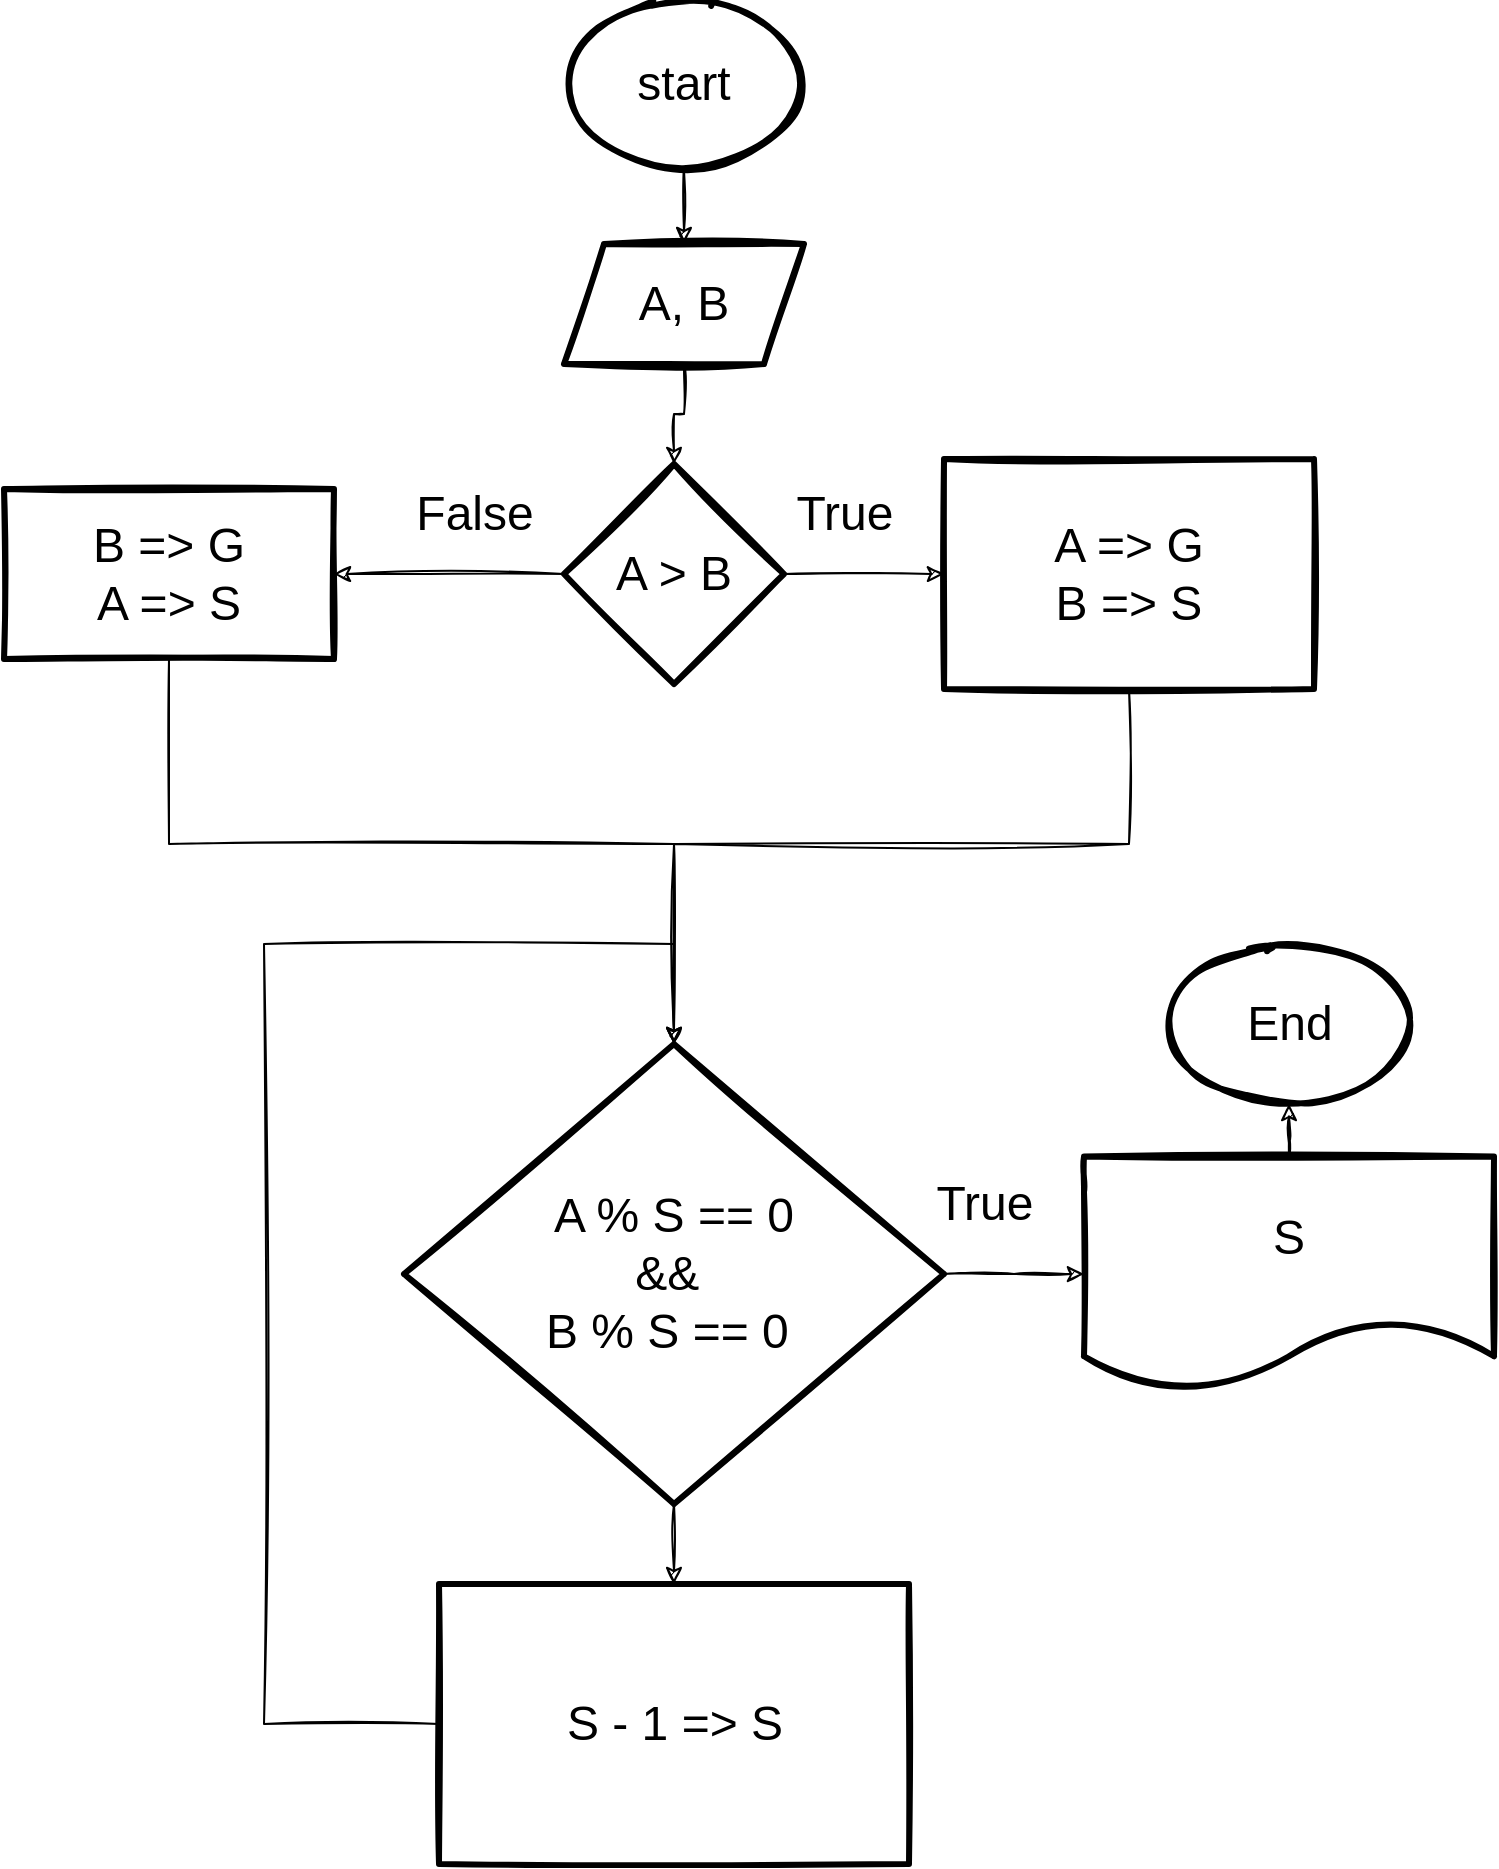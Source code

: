 <mxfile version="14.1.5" type="device" pages="3"><diagram id="ey1fJHhjBKY_LteAhVk7" name="Page-1"><mxGraphModel dx="1021" dy="668" grid="1" gridSize="10" guides="1" tooltips="1" connect="1" arrows="1" fold="1" page="1" pageScale="1" pageWidth="850" pageHeight="1100" math="0" shadow="0"><root><mxCell id="0"/><mxCell id="1" parent="0"/><mxCell id="92WOHhclGYXzzgcZ0rN0-4" value="" style="edgeStyle=orthogonalEdgeStyle;rounded=0;sketch=1;orthogonalLoop=1;jettySize=auto;html=1;fontSize=24;" edge="1" parent="1" source="92WOHhclGYXzzgcZ0rN0-1" target="92WOHhclGYXzzgcZ0rN0-3"><mxGeometry relative="1" as="geometry"/></mxCell><mxCell id="92WOHhclGYXzzgcZ0rN0-1" value="start" style="ellipse;whiteSpace=wrap;html=1;strokeWidth=3;fontSize=24;sketch=1;" vertex="1" parent="1"><mxGeometry x="350" y="40" width="120" height="80" as="geometry"/></mxCell><mxCell id="92WOHhclGYXzzgcZ0rN0-6" value="" style="edgeStyle=orthogonalEdgeStyle;rounded=0;sketch=1;orthogonalLoop=1;jettySize=auto;html=1;fontSize=24;" edge="1" parent="1" source="92WOHhclGYXzzgcZ0rN0-3" target="92WOHhclGYXzzgcZ0rN0-5"><mxGeometry relative="1" as="geometry"/></mxCell><mxCell id="92WOHhclGYXzzgcZ0rN0-3" value="A, B" style="shape=parallelogram;perimeter=parallelogramPerimeter;whiteSpace=wrap;html=1;fixedSize=1;fontSize=24;strokeWidth=3;sketch=1;" vertex="1" parent="1"><mxGeometry x="350" y="160" width="120" height="60" as="geometry"/></mxCell><mxCell id="92WOHhclGYXzzgcZ0rN0-8" value="" style="edgeStyle=orthogonalEdgeStyle;rounded=0;sketch=1;orthogonalLoop=1;jettySize=auto;html=1;fontSize=24;" edge="1" parent="1" source="92WOHhclGYXzzgcZ0rN0-5" target="92WOHhclGYXzzgcZ0rN0-7"><mxGeometry relative="1" as="geometry"/></mxCell><mxCell id="92WOHhclGYXzzgcZ0rN0-10" value="" style="edgeStyle=orthogonalEdgeStyle;rounded=0;sketch=1;orthogonalLoop=1;jettySize=auto;html=1;fontSize=24;" edge="1" parent="1" source="92WOHhclGYXzzgcZ0rN0-5" target="92WOHhclGYXzzgcZ0rN0-9"><mxGeometry relative="1" as="geometry"/></mxCell><mxCell id="92WOHhclGYXzzgcZ0rN0-5" value="A &amp;gt; B" style="rhombus;whiteSpace=wrap;html=1;fontSize=24;strokeWidth=3;sketch=1;" vertex="1" parent="1"><mxGeometry x="350" y="270" width="110" height="110" as="geometry"/></mxCell><mxCell id="92WOHhclGYXzzgcZ0rN0-16" value="" style="edgeStyle=orthogonalEdgeStyle;rounded=0;sketch=1;orthogonalLoop=1;jettySize=auto;html=1;fontSize=24;" edge="1" parent="1" source="92WOHhclGYXzzgcZ0rN0-7"><mxGeometry relative="1" as="geometry"><mxPoint x="405" y="560" as="targetPoint"/><Array as="points"><mxPoint x="633" y="460"/><mxPoint x="405" y="460"/></Array></mxGeometry></mxCell><mxCell id="92WOHhclGYXzzgcZ0rN0-7" value="A =&amp;gt; G&lt;br&gt;B =&amp;gt; S" style="whiteSpace=wrap;html=1;fontSize=24;strokeWidth=3;sketch=1;" vertex="1" parent="1"><mxGeometry x="540" y="267.5" width="185" height="115" as="geometry"/></mxCell><mxCell id="92WOHhclGYXzzgcZ0rN0-17" style="edgeStyle=orthogonalEdgeStyle;rounded=0;sketch=1;orthogonalLoop=1;jettySize=auto;html=1;entryX=0.5;entryY=0;entryDx=0;entryDy=0;fontSize=24;" edge="1" parent="1" source="92WOHhclGYXzzgcZ0rN0-9"><mxGeometry relative="1" as="geometry"><mxPoint x="405" y="560" as="targetPoint"/><Array as="points"><mxPoint x="153" y="460"/><mxPoint x="405" y="460"/></Array></mxGeometry></mxCell><mxCell id="92WOHhclGYXzzgcZ0rN0-9" value="B =&amp;gt; G&lt;br&gt;A =&amp;gt; S" style="whiteSpace=wrap;html=1;fontSize=24;strokeWidth=3;sketch=1;" vertex="1" parent="1"><mxGeometry x="70" y="282.5" width="165" height="85" as="geometry"/></mxCell><mxCell id="92WOHhclGYXzzgcZ0rN0-11" value="False" style="text;html=1;align=center;verticalAlign=middle;resizable=0;points=[];autosize=1;fontSize=24;" vertex="1" parent="1"><mxGeometry x="270" y="280" width="70" height="30" as="geometry"/></mxCell><mxCell id="92WOHhclGYXzzgcZ0rN0-12" value="True" style="text;html=1;align=center;verticalAlign=middle;resizable=0;points=[];autosize=1;fontSize=24;" vertex="1" parent="1"><mxGeometry x="460" y="280" width="60" height="30" as="geometry"/></mxCell><mxCell id="92WOHhclGYXzzgcZ0rN0-27" value="" style="edgeStyle=orthogonalEdgeStyle;rounded=0;sketch=1;orthogonalLoop=1;jettySize=auto;html=1;fontSize=24;" edge="1" parent="1" source="92WOHhclGYXzzgcZ0rN0-25" target="92WOHhclGYXzzgcZ0rN0-26"><mxGeometry relative="1" as="geometry"/></mxCell><mxCell id="92WOHhclGYXzzgcZ0rN0-32" value="" style="edgeStyle=orthogonalEdgeStyle;rounded=0;sketch=1;orthogonalLoop=1;jettySize=auto;html=1;fontSize=24;" edge="1" parent="1" source="92WOHhclGYXzzgcZ0rN0-25" target="92WOHhclGYXzzgcZ0rN0-31"><mxGeometry relative="1" as="geometry"/></mxCell><mxCell id="92WOHhclGYXzzgcZ0rN0-25" value="A % S == 0&lt;br&gt;&amp;amp;&amp;amp;&amp;nbsp;&lt;br&gt;B % S == 0&amp;nbsp;" style="rhombus;whiteSpace=wrap;html=1;sketch=1;strokeWidth=3;fontSize=24;" vertex="1" parent="1"><mxGeometry x="270" y="560" width="270" height="230" as="geometry"/></mxCell><mxCell id="92WOHhclGYXzzgcZ0rN0-29" value="" style="edgeStyle=orthogonalEdgeStyle;rounded=0;sketch=1;orthogonalLoop=1;jettySize=auto;html=1;fontSize=24;" edge="1" parent="1" source="92WOHhclGYXzzgcZ0rN0-26" target="92WOHhclGYXzzgcZ0rN0-28"><mxGeometry relative="1" as="geometry"/></mxCell><mxCell id="92WOHhclGYXzzgcZ0rN0-26" value="S" style="shape=document;whiteSpace=wrap;html=1;boundedLbl=1;fontSize=24;strokeWidth=3;sketch=1;" vertex="1" parent="1"><mxGeometry x="610" y="616.25" width="205" height="117.5" as="geometry"/></mxCell><mxCell id="92WOHhclGYXzzgcZ0rN0-28" value="End" style="ellipse;whiteSpace=wrap;html=1;fontSize=24;strokeWidth=3;sketch=1;" vertex="1" parent="1"><mxGeometry x="652.5" y="510" width="120" height="80" as="geometry"/></mxCell><mxCell id="92WOHhclGYXzzgcZ0rN0-30" value="True" style="text;html=1;align=center;verticalAlign=middle;resizable=0;points=[];autosize=1;fontSize=24;" vertex="1" parent="1"><mxGeometry x="530" y="625" width="60" height="30" as="geometry"/></mxCell><mxCell id="92WOHhclGYXzzgcZ0rN0-33" style="edgeStyle=orthogonalEdgeStyle;rounded=0;sketch=1;orthogonalLoop=1;jettySize=auto;html=1;fontSize=24;entryX=0.5;entryY=0;entryDx=0;entryDy=0;" edge="1" parent="1" source="92WOHhclGYXzzgcZ0rN0-31" target="92WOHhclGYXzzgcZ0rN0-25"><mxGeometry relative="1" as="geometry"><mxPoint x="230" y="510" as="targetPoint"/><Array as="points"><mxPoint x="200" y="900"/><mxPoint x="200" y="510"/><mxPoint x="405" y="510"/></Array></mxGeometry></mxCell><mxCell id="92WOHhclGYXzzgcZ0rN0-31" value="S - 1 =&amp;gt; S" style="whiteSpace=wrap;html=1;fontSize=24;strokeWidth=3;sketch=1;" vertex="1" parent="1"><mxGeometry x="287.5" y="830" width="235" height="140" as="geometry"/></mxCell></root></mxGraphModel></diagram><diagram id="Nb9POTKeg8sdUBZX1-7E" name="Page-2"><mxGraphModel dx="1240" dy="811" grid="1" gridSize="10" guides="1" tooltips="1" connect="1" arrows="1" fold="1" page="1" pageScale="1" pageWidth="850" pageHeight="1100" math="0" shadow="0"><root><mxCell id="jw0uhav-gxCbSe_Ndrpp-0"/><mxCell id="jw0uhav-gxCbSe_Ndrpp-1" parent="jw0uhav-gxCbSe_Ndrpp-0"/><mxCell id="jw0uhav-gxCbSe_Ndrpp-7" value="" style="edgeStyle=orthogonalEdgeStyle;rounded=0;sketch=1;orthogonalLoop=1;jettySize=auto;html=1;fontSize=24;" edge="1" parent="jw0uhav-gxCbSe_Ndrpp-1" source="jw0uhav-gxCbSe_Ndrpp-5" target="jw0uhav-gxCbSe_Ndrpp-6"><mxGeometry relative="1" as="geometry"/></mxCell><mxCell id="jw0uhav-gxCbSe_Ndrpp-5" value="Start" style="ellipse;whiteSpace=wrap;html=1;sketch=1;strokeWidth=3;fontSize=24;" vertex="1" parent="jw0uhav-gxCbSe_Ndrpp-1"><mxGeometry x="360" y="40" width="120" height="80" as="geometry"/></mxCell><mxCell id="jw0uhav-gxCbSe_Ndrpp-9" value="" style="edgeStyle=orthogonalEdgeStyle;rounded=0;sketch=1;orthogonalLoop=1;jettySize=auto;html=1;fontSize=24;" edge="1" parent="jw0uhav-gxCbSe_Ndrpp-1" source="jw0uhav-gxCbSe_Ndrpp-6" target="jw0uhav-gxCbSe_Ndrpp-8"><mxGeometry relative="1" as="geometry"/></mxCell><mxCell id="jw0uhav-gxCbSe_Ndrpp-6" value="A,B" style="shape=parallelogram;perimeter=parallelogramPerimeter;whiteSpace=wrap;html=1;fixedSize=1;fontSize=24;strokeWidth=3;sketch=1;" vertex="1" parent="jw0uhav-gxCbSe_Ndrpp-1"><mxGeometry x="360" y="150" width="120" height="60" as="geometry"/></mxCell><mxCell id="jw0uhav-gxCbSe_Ndrpp-11" value="" style="edgeStyle=orthogonalEdgeStyle;rounded=0;sketch=1;orthogonalLoop=1;jettySize=auto;html=1;fontSize=24;" edge="1" parent="jw0uhav-gxCbSe_Ndrpp-1" source="jw0uhav-gxCbSe_Ndrpp-8" target="jw0uhav-gxCbSe_Ndrpp-10"><mxGeometry relative="1" as="geometry"/></mxCell><mxCell id="jw0uhav-gxCbSe_Ndrpp-14" value="" style="edgeStyle=orthogonalEdgeStyle;rounded=0;sketch=1;orthogonalLoop=1;jettySize=auto;html=1;fontSize=24;" edge="1" parent="jw0uhav-gxCbSe_Ndrpp-1" source="jw0uhav-gxCbSe_Ndrpp-8" target="jw0uhav-gxCbSe_Ndrpp-13"><mxGeometry relative="1" as="geometry"/></mxCell><mxCell id="jw0uhav-gxCbSe_Ndrpp-8" value="A &amp;gt; B" style="rhombus;whiteSpace=wrap;html=1;fontSize=24;strokeWidth=3;sketch=1;" vertex="1" parent="jw0uhav-gxCbSe_Ndrpp-1"><mxGeometry x="335" y="250" width="170" height="170" as="geometry"/></mxCell><mxCell id="jw0uhav-gxCbSe_Ndrpp-18" value="" style="edgeStyle=orthogonalEdgeStyle;rounded=0;sketch=1;orthogonalLoop=1;jettySize=auto;html=1;fontSize=24;" edge="1" parent="jw0uhav-gxCbSe_Ndrpp-1" source="jw0uhav-gxCbSe_Ndrpp-10" target="jw0uhav-gxCbSe_Ndrpp-17"><mxGeometry relative="1" as="geometry"><Array as="points"><mxPoint x="700" y="470"/><mxPoint x="420" y="470"/></Array></mxGeometry></mxCell><mxCell id="jw0uhav-gxCbSe_Ndrpp-10" value="A =&amp;gt; G&lt;br&gt;B =&amp;gt; S" style="whiteSpace=wrap;html=1;fontSize=24;strokeWidth=3;sketch=1;" vertex="1" parent="jw0uhav-gxCbSe_Ndrpp-1"><mxGeometry x="590" y="257.5" width="220" height="155" as="geometry"/></mxCell><mxCell id="jw0uhav-gxCbSe_Ndrpp-12" value="True" style="text;html=1;align=center;verticalAlign=middle;resizable=0;points=[];autosize=1;fontSize=24;" vertex="1" parent="jw0uhav-gxCbSe_Ndrpp-1"><mxGeometry x="510" y="295" width="60" height="30" as="geometry"/></mxCell><mxCell id="jw0uhav-gxCbSe_Ndrpp-19" style="edgeStyle=orthogonalEdgeStyle;rounded=0;sketch=1;orthogonalLoop=1;jettySize=auto;html=1;fontSize=24;" edge="1" parent="jw0uhav-gxCbSe_Ndrpp-1" source="jw0uhav-gxCbSe_Ndrpp-13" target="jw0uhav-gxCbSe_Ndrpp-17"><mxGeometry relative="1" as="geometry"><Array as="points"><mxPoint x="125" y="470"/><mxPoint x="420" y="470"/></Array></mxGeometry></mxCell><mxCell id="jw0uhav-gxCbSe_Ndrpp-13" value="B =&amp;gt; G&lt;br&gt;A =&amp;gt; S" style="whiteSpace=wrap;html=1;fontSize=24;strokeWidth=3;sketch=1;" vertex="1" parent="jw0uhav-gxCbSe_Ndrpp-1"><mxGeometry x="50" y="272.5" width="150" height="125" as="geometry"/></mxCell><mxCell id="jw0uhav-gxCbSe_Ndrpp-15" value="False" style="text;html=1;align=center;verticalAlign=middle;resizable=0;points=[];autosize=1;fontSize=24;" vertex="1" parent="jw0uhav-gxCbSe_Ndrpp-1"><mxGeometry x="265" y="295" width="70" height="30" as="geometry"/></mxCell><mxCell id="jw0uhav-gxCbSe_Ndrpp-21" value="" style="edgeStyle=orthogonalEdgeStyle;rounded=0;sketch=1;orthogonalLoop=1;jettySize=auto;html=1;fontSize=24;" edge="1" parent="jw0uhav-gxCbSe_Ndrpp-1" source="jw0uhav-gxCbSe_Ndrpp-17" target="jw0uhav-gxCbSe_Ndrpp-20"><mxGeometry relative="1" as="geometry"/></mxCell><mxCell id="jw0uhav-gxCbSe_Ndrpp-25" value="" style="edgeStyle=orthogonalEdgeStyle;rounded=0;sketch=1;orthogonalLoop=1;jettySize=auto;html=1;fontSize=24;" edge="1" parent="jw0uhav-gxCbSe_Ndrpp-1" source="jw0uhav-gxCbSe_Ndrpp-17" target="jw0uhav-gxCbSe_Ndrpp-24"><mxGeometry relative="1" as="geometry"/></mxCell><mxCell id="jw0uhav-gxCbSe_Ndrpp-17" value="A % S == 0&lt;br&gt;&amp;amp;&amp;amp;&amp;nbsp;&lt;br&gt;B % S == 0" style="rhombus;whiteSpace=wrap;html=1;fontSize=24;strokeWidth=3;sketch=1;" vertex="1" parent="jw0uhav-gxCbSe_Ndrpp-1"><mxGeometry x="305" y="540" width="230" height="280" as="geometry"/></mxCell><mxCell id="jw0uhav-gxCbSe_Ndrpp-23" value="" style="edgeStyle=orthogonalEdgeStyle;rounded=0;sketch=1;orthogonalLoop=1;jettySize=auto;html=1;fontSize=24;" edge="1" parent="jw0uhav-gxCbSe_Ndrpp-1" source="jw0uhav-gxCbSe_Ndrpp-20" target="jw0uhav-gxCbSe_Ndrpp-22"><mxGeometry relative="1" as="geometry"/></mxCell><mxCell id="jw0uhav-gxCbSe_Ndrpp-20" value="S" style="shape=document;whiteSpace=wrap;html=1;boundedLbl=1;fontSize=24;strokeWidth=3;sketch=1;" vertex="1" parent="jw0uhav-gxCbSe_Ndrpp-1"><mxGeometry x="670" y="640" width="120" height="80" as="geometry"/></mxCell><mxCell id="jw0uhav-gxCbSe_Ndrpp-22" value="End" style="ellipse;whiteSpace=wrap;html=1;fontSize=24;strokeWidth=3;sketch=1;" vertex="1" parent="jw0uhav-gxCbSe_Ndrpp-1"><mxGeometry x="670" y="510" width="120" height="80" as="geometry"/></mxCell><mxCell id="jw0uhav-gxCbSe_Ndrpp-26" style="edgeStyle=orthogonalEdgeStyle;rounded=0;sketch=1;orthogonalLoop=1;jettySize=auto;html=1;fontSize=24;entryX=0.5;entryY=0;entryDx=0;entryDy=0;" edge="1" parent="jw0uhav-gxCbSe_Ndrpp-1" source="jw0uhav-gxCbSe_Ndrpp-24" target="jw0uhav-gxCbSe_Ndrpp-17"><mxGeometry relative="1" as="geometry"><mxPoint x="230" y="520" as="targetPoint"/><Array as="points"><mxPoint x="200" y="920"/><mxPoint x="200" y="520"/><mxPoint x="420" y="520"/></Array></mxGeometry></mxCell><mxCell id="jw0uhav-gxCbSe_Ndrpp-24" value="S - 1 =&amp;gt; s" style="whiteSpace=wrap;html=1;fontSize=24;strokeWidth=3;sketch=1;" vertex="1" parent="jw0uhav-gxCbSe_Ndrpp-1"><mxGeometry x="340" y="880" width="160" height="80" as="geometry"/></mxCell></root></mxGraphModel></diagram><diagram id="aNC3JGwJtxv74V7gCE_E" name="Page-3"><mxGraphModel dx="1736" dy="1136" grid="1" gridSize="10" guides="1" tooltips="1" connect="1" arrows="1" fold="1" page="1" pageScale="1" pageWidth="850" pageHeight="1100" math="0" shadow="0"><root><mxCell id="LmmPjnZKskQk11cdatvz-0"/><mxCell id="LmmPjnZKskQk11cdatvz-1" parent="LmmPjnZKskQk11cdatvz-0"/><mxCell id="LmmPjnZKskQk11cdatvz-4" value="" style="edgeStyle=orthogonalEdgeStyle;rounded=0;sketch=1;orthogonalLoop=1;jettySize=auto;html=1;fontSize=24;" edge="1" parent="LmmPjnZKskQk11cdatvz-1" source="LmmPjnZKskQk11cdatvz-2" target="LmmPjnZKskQk11cdatvz-3"><mxGeometry relative="1" as="geometry"/></mxCell><mxCell id="LmmPjnZKskQk11cdatvz-2" value="Start" style="ellipse;whiteSpace=wrap;html=1;sketch=1;strokeWidth=3;fontSize=24;" vertex="1" parent="LmmPjnZKskQk11cdatvz-1"><mxGeometry x="365" y="60" width="120" height="80" as="geometry"/></mxCell><mxCell id="LmmPjnZKskQk11cdatvz-6" value="" style="edgeStyle=orthogonalEdgeStyle;rounded=0;sketch=1;orthogonalLoop=1;jettySize=auto;html=1;fontSize=24;" edge="1" parent="LmmPjnZKskQk11cdatvz-1" source="LmmPjnZKskQk11cdatvz-3" target="LmmPjnZKskQk11cdatvz-5"><mxGeometry relative="1" as="geometry"/></mxCell><mxCell id="LmmPjnZKskQk11cdatvz-3" value="A,B" style="shape=parallelogram;perimeter=parallelogramPerimeter;whiteSpace=wrap;html=1;fixedSize=1;fontSize=24;strokeWidth=3;sketch=1;" vertex="1" parent="LmmPjnZKskQk11cdatvz-1"><mxGeometry x="365" y="170" width="120" height="60" as="geometry"/></mxCell><mxCell id="LmmPjnZKskQk11cdatvz-8" value="" style="edgeStyle=orthogonalEdgeStyle;rounded=0;sketch=1;orthogonalLoop=1;jettySize=auto;html=1;fontSize=24;" edge="1" parent="LmmPjnZKskQk11cdatvz-1" source="LmmPjnZKskQk11cdatvz-5" target="LmmPjnZKskQk11cdatvz-7"><mxGeometry relative="1" as="geometry"/></mxCell><mxCell id="LmmPjnZKskQk11cdatvz-11" value="" style="edgeStyle=orthogonalEdgeStyle;rounded=0;sketch=1;orthogonalLoop=1;jettySize=auto;html=1;fontSize=24;" edge="1" parent="LmmPjnZKskQk11cdatvz-1" source="LmmPjnZKskQk11cdatvz-5" target="LmmPjnZKskQk11cdatvz-10"><mxGeometry relative="1" as="geometry"/></mxCell><mxCell id="LmmPjnZKskQk11cdatvz-5" value="A &amp;gt; B" style="rhombus;whiteSpace=wrap;html=1;fontSize=24;strokeWidth=3;sketch=1;" vertex="1" parent="LmmPjnZKskQk11cdatvz-1"><mxGeometry x="353" y="280" width="145" height="130" as="geometry"/></mxCell><mxCell id="LmmPjnZKskQk11cdatvz-12" style="edgeStyle=orthogonalEdgeStyle;rounded=0;sketch=1;orthogonalLoop=1;jettySize=auto;html=1;fontSize=24;" edge="1" parent="LmmPjnZKskQk11cdatvz-1" source="LmmPjnZKskQk11cdatvz-7"><mxGeometry relative="1" as="geometry"><mxPoint x="430" y="630" as="targetPoint"/><Array as="points"><mxPoint x="680" y="500"/><mxPoint x="430" y="500"/></Array></mxGeometry></mxCell><mxCell id="LmmPjnZKskQk11cdatvz-7" value="A =&amp;gt; G&lt;br&gt;B = S" style="whiteSpace=wrap;html=1;fontSize=24;strokeWidth=3;sketch=1;" vertex="1" parent="LmmPjnZKskQk11cdatvz-1"><mxGeometry x="590.5" y="292.5" width="179.5" height="105" as="geometry"/></mxCell><mxCell id="LmmPjnZKskQk11cdatvz-9" value="True" style="text;html=1;align=center;verticalAlign=middle;resizable=0;points=[];autosize=1;fontSize=24;" vertex="1" parent="LmmPjnZKskQk11cdatvz-1"><mxGeometry x="500" y="315" width="60" height="30" as="geometry"/></mxCell><mxCell id="LmmPjnZKskQk11cdatvz-13" style="edgeStyle=orthogonalEdgeStyle;rounded=0;sketch=1;orthogonalLoop=1;jettySize=auto;html=1;fontSize=24;" edge="1" parent="LmmPjnZKskQk11cdatvz-1" source="LmmPjnZKskQk11cdatvz-10"><mxGeometry relative="1" as="geometry"><mxPoint x="430" y="630" as="targetPoint"/><Array as="points"><mxPoint x="170" y="500"/><mxPoint x="430" y="500"/></Array></mxGeometry></mxCell><mxCell id="LmmPjnZKskQk11cdatvz-10" value="B +=&amp;gt; G&lt;br&gt;A =&amp;gt; S" style="whiteSpace=wrap;html=1;fontSize=24;strokeWidth=3;sketch=1;" vertex="1" parent="LmmPjnZKskQk11cdatvz-1"><mxGeometry x="80" y="292.5" width="180.5" height="105" as="geometry"/></mxCell><mxCell id="LmmPjnZKskQk11cdatvz-16" value="" style="edgeStyle=orthogonalEdgeStyle;rounded=0;sketch=1;orthogonalLoop=1;jettySize=auto;html=1;fontSize=24;" edge="1" parent="LmmPjnZKskQk11cdatvz-1" source="LmmPjnZKskQk11cdatvz-14" target="LmmPjnZKskQk11cdatvz-15"><mxGeometry relative="1" as="geometry"/></mxCell><mxCell id="LmmPjnZKskQk11cdatvz-20" value="" style="edgeStyle=orthogonalEdgeStyle;rounded=0;sketch=1;orthogonalLoop=1;jettySize=auto;html=1;fontSize=24;" edge="1" parent="LmmPjnZKskQk11cdatvz-1" source="LmmPjnZKskQk11cdatvz-14" target="LmmPjnZKskQk11cdatvz-19"><mxGeometry relative="1" as="geometry"/></mxCell><mxCell id="LmmPjnZKskQk11cdatvz-14" value="A % S == 0&lt;br&gt;&amp;amp;&amp;amp;&amp;nbsp;&lt;br&gt;B % S == 0" style="rhombus;whiteSpace=wrap;html=1;sketch=1;strokeWidth=3;fontSize=24;" vertex="1" parent="LmmPjnZKskQk11cdatvz-1"><mxGeometry x="320" y="630" width="227" height="180" as="geometry"/></mxCell><mxCell id="LmmPjnZKskQk11cdatvz-18" value="" style="edgeStyle=orthogonalEdgeStyle;rounded=0;sketch=1;orthogonalLoop=1;jettySize=auto;html=1;fontSize=24;" edge="1" parent="LmmPjnZKskQk11cdatvz-1" source="LmmPjnZKskQk11cdatvz-15" target="LmmPjnZKskQk11cdatvz-17"><mxGeometry relative="1" as="geometry"/></mxCell><mxCell id="LmmPjnZKskQk11cdatvz-15" value="S" style="shape=document;whiteSpace=wrap;html=1;boundedLbl=1;fontSize=24;strokeWidth=3;sketch=1;" vertex="1" parent="LmmPjnZKskQk11cdatvz-1"><mxGeometry x="660" y="655" width="169.5" height="130" as="geometry"/></mxCell><mxCell id="LmmPjnZKskQk11cdatvz-17" value="End" style="ellipse;whiteSpace=wrap;html=1;fontSize=24;strokeWidth=3;sketch=1;" vertex="1" parent="LmmPjnZKskQk11cdatvz-1"><mxGeometry x="684.75" y="540" width="120" height="80" as="geometry"/></mxCell><mxCell id="LmmPjnZKskQk11cdatvz-21" style="edgeStyle=orthogonalEdgeStyle;rounded=0;sketch=1;orthogonalLoop=1;jettySize=auto;html=1;fontSize=24;" edge="1" parent="LmmPjnZKskQk11cdatvz-1" source="LmmPjnZKskQk11cdatvz-19" target="LmmPjnZKskQk11cdatvz-14"><mxGeometry relative="1" as="geometry"><mxPoint x="240" y="569" as="targetPoint"/><Array as="points"><mxPoint x="190" y="900"/><mxPoint x="190" y="569"/><mxPoint x="434" y="569"/></Array></mxGeometry></mxCell><mxCell id="LmmPjnZKskQk11cdatvz-19" value="S - 1 =&amp;gt; S" style="whiteSpace=wrap;html=1;fontSize=24;strokeWidth=3;sketch=1;" vertex="1" parent="LmmPjnZKskQk11cdatvz-1"><mxGeometry x="373.5" y="870" width="120" height="60" as="geometry"/></mxCell></root></mxGraphModel></diagram></mxfile>